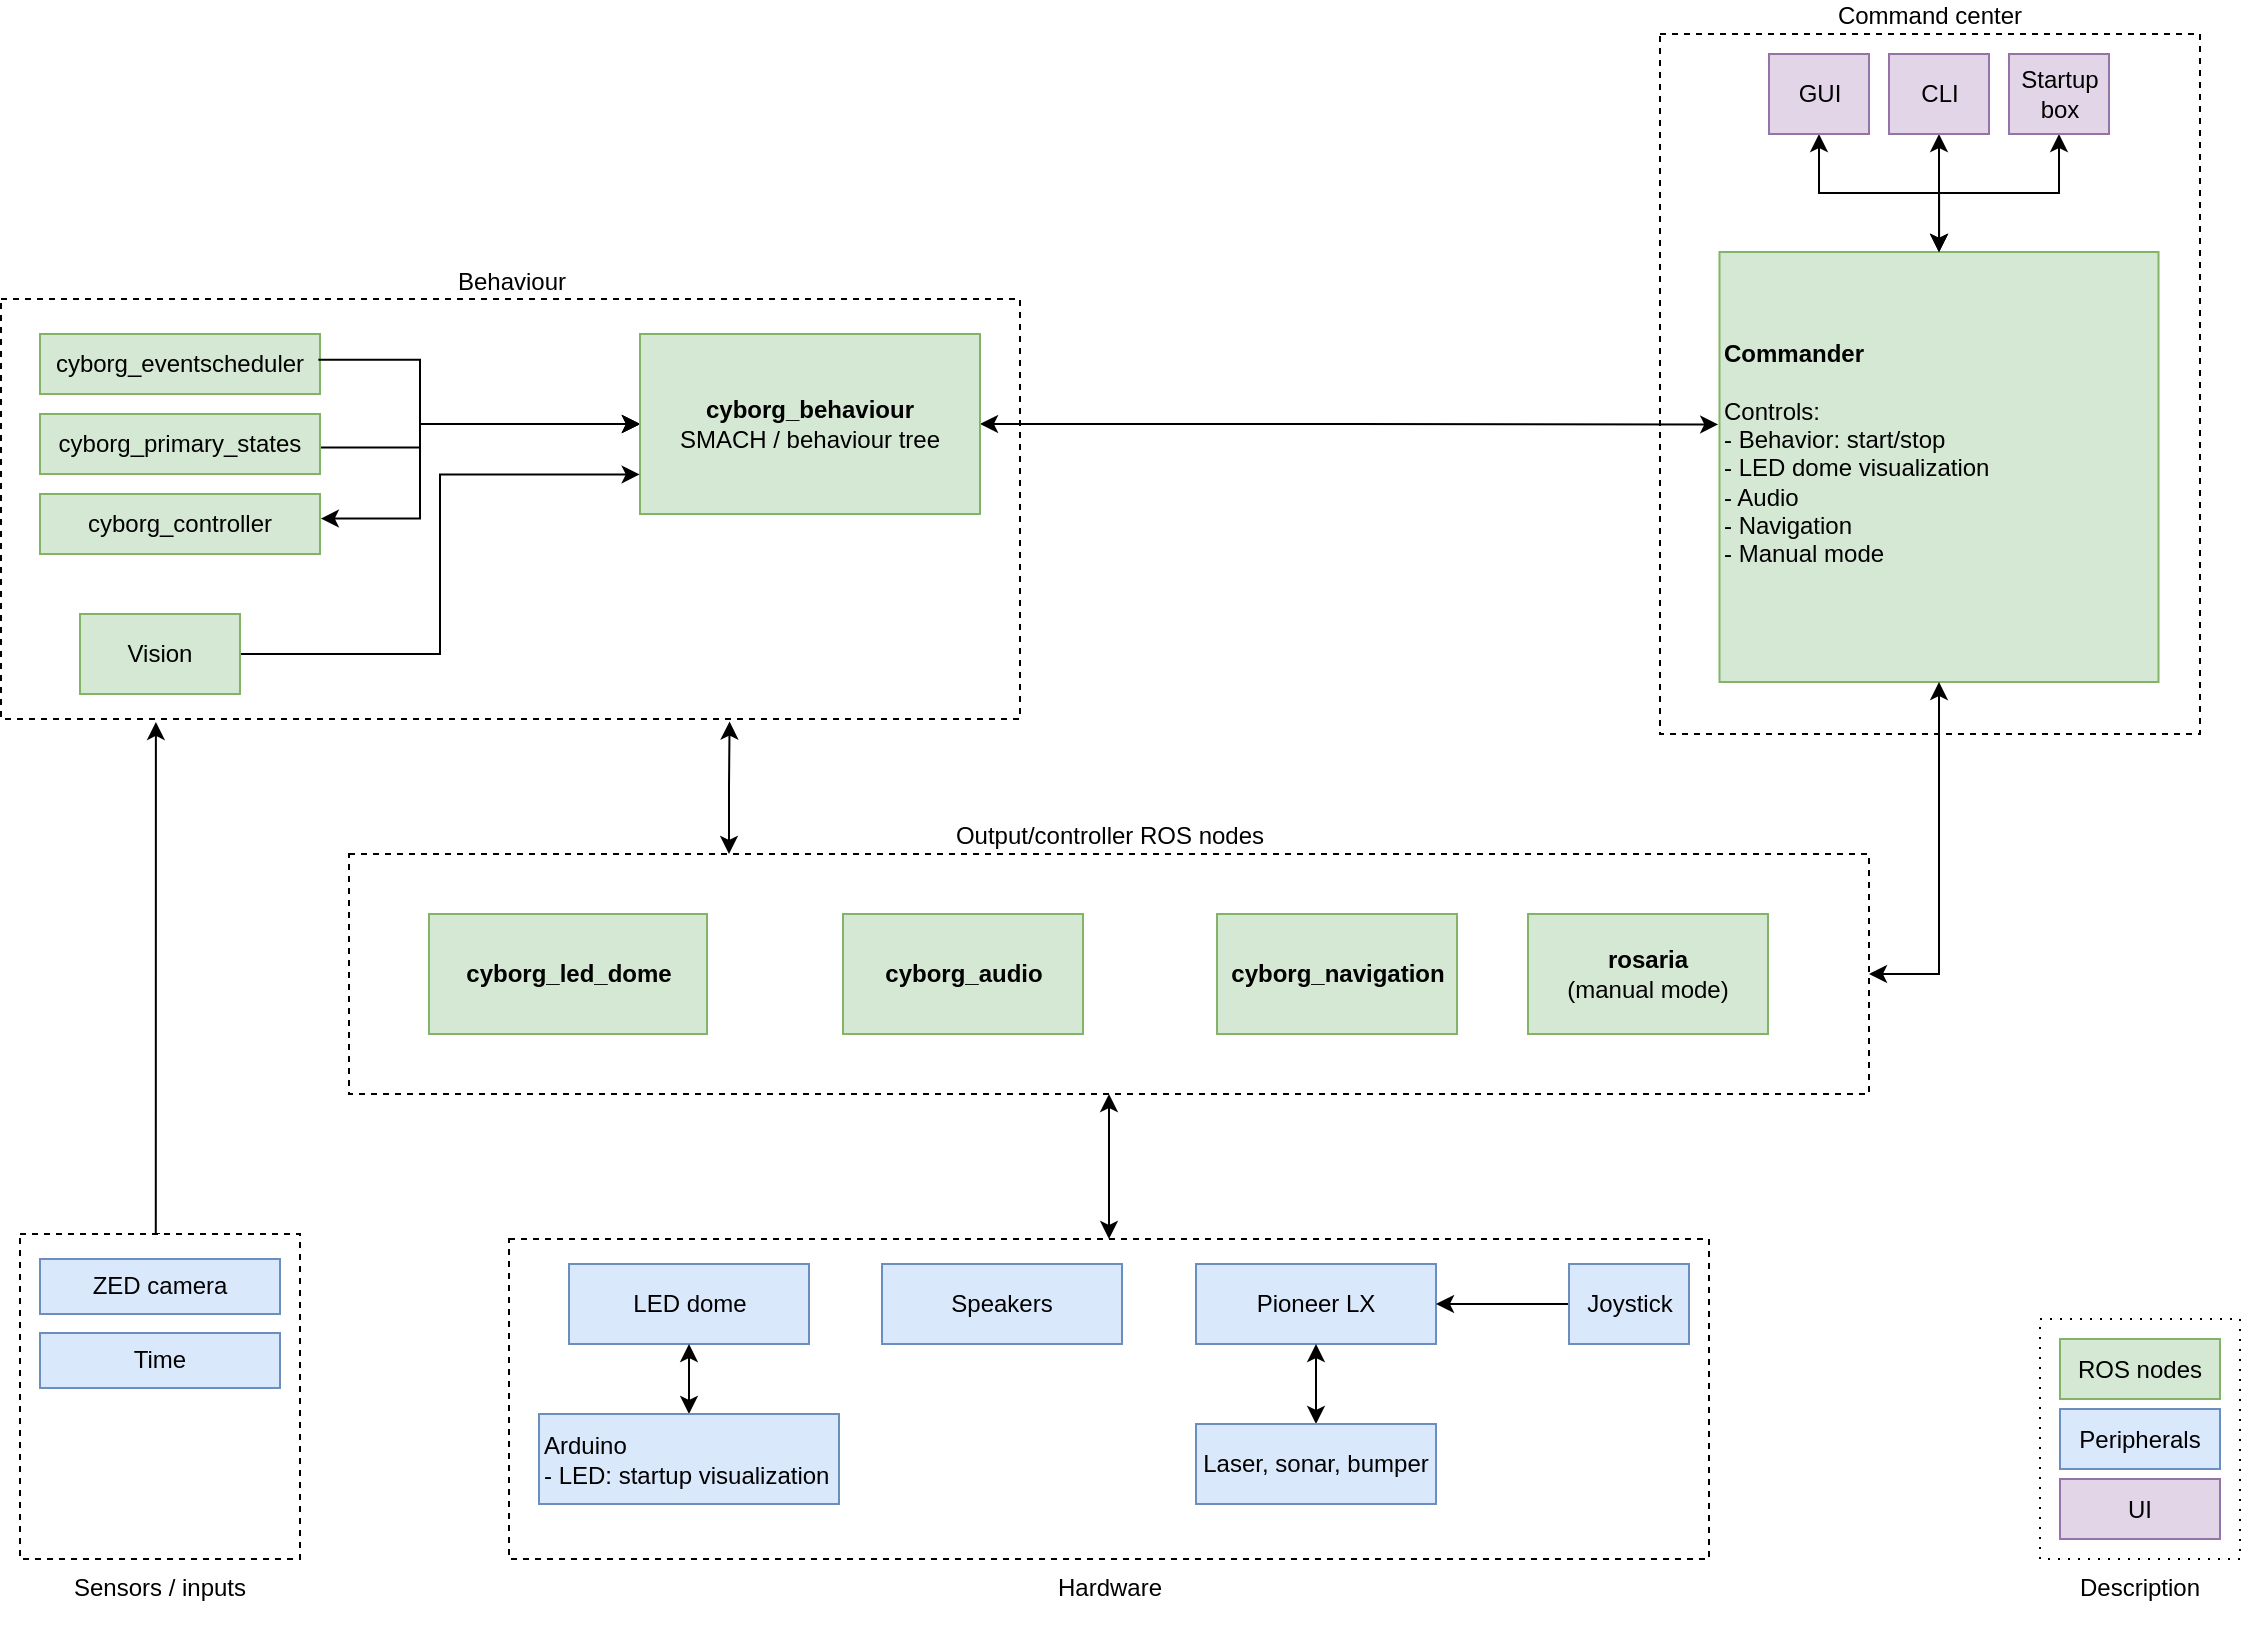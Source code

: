 <mxfile version="12.7.4" type="github">
  <diagram id="6OnpdtAAKKhr5p_AtVlW" name="Page-1">
    <mxGraphModel dx="1422" dy="1024" grid="1" gridSize="10" guides="1" tooltips="1" connect="1" arrows="1" fold="1" page="1" pageScale="1" pageWidth="1169" pageHeight="827" math="0" shadow="0">
      <root>
        <mxCell id="0" />
        <mxCell id="1" parent="0" />
        <mxCell id="jXuBJ1nVAAcOgqzTFtKq-44" value="&lt;div&gt;Command center&lt;/div&gt;" style="rounded=0;whiteSpace=wrap;html=1;dashed=1;labelPosition=center;verticalLabelPosition=top;align=center;verticalAlign=bottom;" vertex="1" parent="1">
          <mxGeometry x="840" y="20" width="270" height="350" as="geometry" />
        </mxCell>
        <mxCell id="jXuBJ1nVAAcOgqzTFtKq-5" value="&lt;div&gt;Behaviour&lt;/div&gt;" style="rounded=0;whiteSpace=wrap;html=1;dashed=1;labelPosition=center;verticalLabelPosition=top;align=center;verticalAlign=bottom;" vertex="1" parent="1">
          <mxGeometry x="10.5" y="152.5" width="509.5" height="210" as="geometry" />
        </mxCell>
        <mxCell id="jXuBJ1nVAAcOgqzTFtKq-30" style="edgeStyle=orthogonalEdgeStyle;rounded=0;orthogonalLoop=1;jettySize=auto;html=1;exitX=0.5;exitY=0;exitDx=0;exitDy=0;entryX=0.152;entryY=1.007;entryDx=0;entryDy=0;entryPerimeter=0;startArrow=none;startFill=0;fontColor=#000000;" edge="1" parent="1" source="liCN6XQj_wZ74_ZR0JUV-6" target="jXuBJ1nVAAcOgqzTFtKq-5">
          <mxGeometry relative="1" as="geometry">
            <Array as="points">
              <mxPoint x="88" y="620" />
            </Array>
          </mxGeometry>
        </mxCell>
        <mxCell id="liCN6XQj_wZ74_ZR0JUV-6" value="Sensors / inputs" style="rounded=0;whiteSpace=wrap;html=1;labelPosition=center;verticalLabelPosition=bottom;align=center;verticalAlign=top;dashed=1;" parent="1" vertex="1">
          <mxGeometry x="20" y="620" width="140" height="162.5" as="geometry" />
        </mxCell>
        <mxCell id="1Ipf9dVRUQRrrsdZAD5U-7" value="&lt;b&gt;Commander&lt;/b&gt;&lt;br&gt;&lt;br&gt;&lt;div&gt;Controls:&lt;/div&gt;&lt;div&gt;- Behavior: start/stop&lt;br&gt;&lt;/div&gt;&lt;div&gt;- LED dome visualization&lt;/div&gt;&lt;div&gt;- Audio&lt;/div&gt;&lt;div&gt;- Navigation&lt;/div&gt;&lt;div&gt;- Manual mode&lt;br&gt;&lt;/div&gt;&lt;div&gt;&lt;br&gt;&lt;/div&gt;" style="rounded=0;whiteSpace=wrap;html=1;align=left;fillColor=#d5e8d4;strokeColor=#82b366;fontColor=#000000;" parent="1" vertex="1">
          <mxGeometry x="869.75" y="129" width="219.5" height="215" as="geometry" />
        </mxCell>
        <mxCell id="1Ipf9dVRUQRrrsdZAD5U-39" value="&lt;div&gt;cyborg_eventscheduler&lt;/div&gt;" style="rounded=0;whiteSpace=wrap;html=1;fillColor=#d5e8d4;strokeColor=#82b366;fontColor=#000000;" parent="1" vertex="1">
          <mxGeometry x="30" y="170" width="140" height="30" as="geometry" />
        </mxCell>
        <mxCell id="jXuBJ1nVAAcOgqzTFtKq-31" style="edgeStyle=orthogonalEdgeStyle;rounded=0;orthogonalLoop=1;jettySize=auto;html=1;exitX=1;exitY=0.5;exitDx=0;exitDy=0;entryX=-0.003;entryY=0.401;entryDx=0;entryDy=0;entryPerimeter=0;startArrow=classic;startFill=1;fontColor=#000000;" edge="1" parent="1" source="1Ipf9dVRUQRrrsdZAD5U-32" target="1Ipf9dVRUQRrrsdZAD5U-7">
          <mxGeometry relative="1" as="geometry">
            <Array as="points">
              <mxPoint x="685" y="215" />
              <mxPoint x="685" y="216" />
            </Array>
          </mxGeometry>
        </mxCell>
        <mxCell id="jXuBJ1nVAAcOgqzTFtKq-41" style="edgeStyle=orthogonalEdgeStyle;rounded=0;orthogonalLoop=1;jettySize=auto;html=1;exitX=0;exitY=0.5;exitDx=0;exitDy=0;entryX=0.996;entryY=0.559;entryDx=0;entryDy=0;entryPerimeter=0;startArrow=classic;startFill=1;fontColor=#000000;endArrow=none;endFill=0;" edge="1" parent="1" source="1Ipf9dVRUQRrrsdZAD5U-32" target="jXuBJ1nVAAcOgqzTFtKq-16">
          <mxGeometry relative="1" as="geometry">
            <Array as="points">
              <mxPoint x="220" y="215" />
              <mxPoint x="220" y="227" />
            </Array>
          </mxGeometry>
        </mxCell>
        <mxCell id="jXuBJ1nVAAcOgqzTFtKq-42" style="edgeStyle=orthogonalEdgeStyle;rounded=0;orthogonalLoop=1;jettySize=auto;html=1;exitX=0;exitY=0.5;exitDx=0;exitDy=0;entryX=1.003;entryY=0.409;entryDx=0;entryDy=0;entryPerimeter=0;startArrow=classic;startFill=1;fontColor=#000000;" edge="1" parent="1" source="1Ipf9dVRUQRrrsdZAD5U-32" target="jXuBJ1nVAAcOgqzTFtKq-25">
          <mxGeometry relative="1" as="geometry">
            <Array as="points">
              <mxPoint x="220" y="215" />
              <mxPoint x="220" y="262" />
            </Array>
          </mxGeometry>
        </mxCell>
        <mxCell id="jXuBJ1nVAAcOgqzTFtKq-43" style="edgeStyle=orthogonalEdgeStyle;rounded=0;orthogonalLoop=1;jettySize=auto;html=1;exitX=0;exitY=0.5;exitDx=0;exitDy=0;entryX=0.994;entryY=0.43;entryDx=0;entryDy=0;entryPerimeter=0;startArrow=classic;startFill=1;fontColor=#000000;endArrow=none;endFill=0;" edge="1" parent="1" source="1Ipf9dVRUQRrrsdZAD5U-32" target="1Ipf9dVRUQRrrsdZAD5U-39">
          <mxGeometry relative="1" as="geometry">
            <Array as="points">
              <mxPoint x="220" y="215" />
              <mxPoint x="220" y="183" />
            </Array>
          </mxGeometry>
        </mxCell>
        <mxCell id="1Ipf9dVRUQRrrsdZAD5U-32" value="&lt;b&gt;cyborg_behaviour&lt;/b&gt;&lt;br&gt;SMACH / behaviour tree" style="rounded=0;whiteSpace=wrap;html=1;align=center;fillColor=#d5e8d4;strokeColor=#82b366;fontColor=#000000;" parent="1" vertex="1">
          <mxGeometry x="330" y="170" width="170" height="90" as="geometry" />
        </mxCell>
        <mxCell id="1Ipf9dVRUQRrrsdZAD5U-43" style="edgeStyle=orthogonalEdgeStyle;rounded=0;orthogonalLoop=1;jettySize=auto;html=1;exitX=1;exitY=0.5;exitDx=0;exitDy=0;entryX=0.5;entryY=1;entryDx=0;entryDy=0;startArrow=classic;startFill=1;" parent="1" source="1Ipf9dVRUQRrrsdZAD5U-11" target="1Ipf9dVRUQRrrsdZAD5U-7" edge="1">
          <mxGeometry relative="1" as="geometry" />
        </mxCell>
        <mxCell id="1Ipf9dVRUQRrrsdZAD5U-44" value="ZED camera" style="rounded=0;whiteSpace=wrap;html=1;fillColor=#dae8fc;strokeColor=#6c8ebf;fontColor=#000000;" parent="1" vertex="1">
          <mxGeometry x="30" y="632.5" width="120" height="27.5" as="geometry" />
        </mxCell>
        <mxCell id="liCN6XQj_wZ74_ZR0JUV-16" style="edgeStyle=orthogonalEdgeStyle;rounded=0;orthogonalLoop=1;jettySize=auto;html=1;exitX=0.5;exitY=1;exitDx=0;exitDy=0;entryX=0.5;entryY=0;entryDx=0;entryDy=0;startArrow=classic;startFill=1;" parent="1" source="1Ipf9dVRUQRrrsdZAD5U-11" target="liCN6XQj_wZ74_ZR0JUV-7" edge="1">
          <mxGeometry relative="1" as="geometry" />
        </mxCell>
        <mxCell id="jXuBJ1nVAAcOgqzTFtKq-21" style="edgeStyle=orthogonalEdgeStyle;rounded=0;orthogonalLoop=1;jettySize=auto;html=1;exitX=0.25;exitY=0;exitDx=0;exitDy=0;entryX=0.715;entryY=1.006;entryDx=0;entryDy=0;entryPerimeter=0;startArrow=classic;startFill=1;fontColor=#000000;" edge="1" parent="1" source="1Ipf9dVRUQRrrsdZAD5U-11" target="jXuBJ1nVAAcOgqzTFtKq-5">
          <mxGeometry relative="1" as="geometry">
            <Array as="points">
              <mxPoint x="375" y="396" />
              <mxPoint x="375" y="396" />
            </Array>
          </mxGeometry>
        </mxCell>
        <mxCell id="1Ipf9dVRUQRrrsdZAD5U-11" value="&lt;div&gt;Output/controller ROS nodes&lt;/div&gt;" style="rounded=0;whiteSpace=wrap;html=1;dashed=1;labelPosition=center;verticalLabelPosition=top;align=center;verticalAlign=bottom;" parent="1" vertex="1">
          <mxGeometry x="184.5" y="430" width="760" height="120" as="geometry" />
        </mxCell>
        <mxCell id="1Ipf9dVRUQRrrsdZAD5U-8" value="&lt;div&gt;cyborg_led_dome&lt;/div&gt;" style="rounded=0;whiteSpace=wrap;html=1;fillColor=#d5e8d4;strokeColor=#82b366;fontColor=#000000;fontStyle=1" parent="1" vertex="1">
          <mxGeometry x="224.5" y="460" width="139" height="60" as="geometry" />
        </mxCell>
        <mxCell id="1Ipf9dVRUQRrrsdZAD5U-9" value="cyborg_audio" style="rounded=0;whiteSpace=wrap;html=1;fillColor=#d5e8d4;strokeColor=#82b366;fontColor=#000000;fontStyle=1" parent="1" vertex="1">
          <mxGeometry x="431.5" y="460" width="120" height="60" as="geometry" />
        </mxCell>
        <mxCell id="1Ipf9dVRUQRrrsdZAD5U-10" value="cyborg_navigation" style="rounded=0;whiteSpace=wrap;html=1;fillColor=#d5e8d4;strokeColor=#82b366;fontColor=#000000;fontStyle=1" parent="1" vertex="1">
          <mxGeometry x="618.5" y="460" width="120" height="60" as="geometry" />
        </mxCell>
        <mxCell id="1Ipf9dVRUQRrrsdZAD5U-47" style="edgeStyle=orthogonalEdgeStyle;rounded=0;orthogonalLoop=1;jettySize=auto;html=1;exitX=0.5;exitY=1;exitDx=0;exitDy=0;startArrow=classic;startFill=1;fontColor=#000;" parent="1" source="1Ipf9dVRUQRrrsdZAD5U-46" target="1Ipf9dVRUQRrrsdZAD5U-7" edge="1">
          <mxGeometry relative="1" as="geometry" />
        </mxCell>
        <mxCell id="1Ipf9dVRUQRrrsdZAD5U-46" value="GUI&lt;br&gt;" style="rounded=0;whiteSpace=wrap;html=1;align=center;fillColor=#e1d5e7;strokeColor=#9673a6;fontColor=#000;" parent="1" vertex="1">
          <mxGeometry x="894.5" y="30" width="50" height="40" as="geometry" />
        </mxCell>
        <mxCell id="gCPgkVrLY4gSI0CWrWjf-4" style="edgeStyle=orthogonalEdgeStyle;rounded=0;orthogonalLoop=1;jettySize=auto;html=1;exitX=0.5;exitY=1;exitDx=0;exitDy=0;entryX=0.5;entryY=0;entryDx=0;entryDy=0;startArrow=classic;startFill=1;" parent="1" source="gCPgkVrLY4gSI0CWrWjf-2" target="1Ipf9dVRUQRrrsdZAD5U-7" edge="1">
          <mxGeometry relative="1" as="geometry" />
        </mxCell>
        <mxCell id="gCPgkVrLY4gSI0CWrWjf-2" value="CLI" style="rounded=0;whiteSpace=wrap;html=1;align=center;fillColor=#e1d5e7;strokeColor=#9673a6;fontColor=#000;" parent="1" vertex="1">
          <mxGeometry x="954.5" y="30" width="50" height="40" as="geometry" />
        </mxCell>
        <mxCell id="gCPgkVrLY4gSI0CWrWjf-5" style="edgeStyle=orthogonalEdgeStyle;rounded=0;orthogonalLoop=1;jettySize=auto;html=1;exitX=0.5;exitY=1;exitDx=0;exitDy=0;entryX=0.5;entryY=0;entryDx=0;entryDy=0;startArrow=classic;startFill=1;" parent="1" source="gCPgkVrLY4gSI0CWrWjf-3" target="1Ipf9dVRUQRrrsdZAD5U-7" edge="1">
          <mxGeometry relative="1" as="geometry" />
        </mxCell>
        <mxCell id="gCPgkVrLY4gSI0CWrWjf-3" value="Startup box" style="rounded=0;whiteSpace=wrap;html=1;align=center;fillColor=#e1d5e7;strokeColor=#9673a6;fontColor=#000;" parent="1" vertex="1">
          <mxGeometry x="1014.5" y="30" width="50" height="40" as="geometry" />
        </mxCell>
        <mxCell id="liCN6XQj_wZ74_ZR0JUV-3" style="edgeStyle=orthogonalEdgeStyle;rounded=0;orthogonalLoop=1;jettySize=auto;html=1;exitX=1;exitY=0.5;exitDx=0;exitDy=0;entryX=-0.001;entryY=0.78;entryDx=0;entryDy=0;entryPerimeter=0;" parent="1" source="liCN6XQj_wZ74_ZR0JUV-1" target="1Ipf9dVRUQRrrsdZAD5U-32" edge="1">
          <mxGeometry relative="1" as="geometry" />
        </mxCell>
        <mxCell id="liCN6XQj_wZ74_ZR0JUV-1" value="Vision" style="rounded=0;whiteSpace=wrap;html=1;fillColor=#d5e8d4;strokeColor=#82b366;fontColor=#000000;" parent="1" vertex="1">
          <mxGeometry x="50" y="310" width="80" height="40" as="geometry" />
        </mxCell>
        <mxCell id="liCN6XQj_wZ74_ZR0JUV-4" value="Time" style="rounded=0;whiteSpace=wrap;html=1;fillColor=#dae8fc;strokeColor=#6c8ebf;fontColor=#000000;" parent="1" vertex="1">
          <mxGeometry x="30" y="669.5" width="120" height="27.5" as="geometry" />
        </mxCell>
        <mxCell id="liCN6XQj_wZ74_ZR0JUV-7" value="Hardware" style="rounded=0;whiteSpace=wrap;html=1;labelPosition=center;verticalLabelPosition=bottom;align=center;verticalAlign=top;dashed=1;" parent="1" vertex="1">
          <mxGeometry x="264.5" y="622.5" width="600" height="160" as="geometry" />
        </mxCell>
        <mxCell id="liCN6XQj_wZ74_ZR0JUV-13" value="LED dome" style="rounded=0;whiteSpace=wrap;html=1;fillColor=#dae8fc;strokeColor=#6c8ebf;fontColor=#000000;" parent="1" vertex="1">
          <mxGeometry x="294.5" y="635" width="120" height="40" as="geometry" />
        </mxCell>
        <mxCell id="liCN6XQj_wZ74_ZR0JUV-14" value="Pioneer LX" style="rounded=0;whiteSpace=wrap;html=1;fillColor=#dae8fc;strokeColor=#6c8ebf;fontColor=#000000;" parent="1" vertex="1">
          <mxGeometry x="608" y="635" width="120" height="40" as="geometry" />
        </mxCell>
        <mxCell id="liCN6XQj_wZ74_ZR0JUV-15" value="Speakers" style="rounded=0;whiteSpace=wrap;html=1;fillColor=#dae8fc;strokeColor=#6c8ebf;fontColor=#000000;" parent="1" vertex="1">
          <mxGeometry x="451" y="635" width="120" height="40" as="geometry" />
        </mxCell>
        <mxCell id="liCN6XQj_wZ74_ZR0JUV-21" value="&lt;div&gt;&lt;font color=&quot;#000000&quot;&gt;Description&lt;/font&gt;&lt;/div&gt;&lt;div&gt;&lt;font color=&quot;#000000&quot;&gt;&lt;br&gt;&lt;/font&gt;&lt;/div&gt;" style="rounded=0;whiteSpace=wrap;html=1;fontColor=#000000;labelPosition=center;verticalLabelPosition=bottom;align=center;verticalAlign=top;dashed=1;dashPattern=1 4;" parent="1" vertex="1">
          <mxGeometry x="1030" y="662.5" width="100" height="120" as="geometry" />
        </mxCell>
        <mxCell id="liCN6XQj_wZ74_ZR0JUV-17" value="ROS nodes" style="rounded=0;whiteSpace=wrap;html=1;fillColor=#d5e8d4;strokeColor=#82b366;fontColor=#000000;" parent="1" vertex="1">
          <mxGeometry x="1040" y="672.5" width="80" height="30" as="geometry" />
        </mxCell>
        <mxCell id="liCN6XQj_wZ74_ZR0JUV-18" value="Peripherals" style="rounded=0;whiteSpace=wrap;html=1;fillColor=#dae8fc;strokeColor=#6c8ebf;fontColor=#000000;" parent="1" vertex="1">
          <mxGeometry x="1040" y="707.5" width="80" height="30" as="geometry" />
        </mxCell>
        <mxCell id="liCN6XQj_wZ74_ZR0JUV-19" value="UI" style="rounded=0;whiteSpace=wrap;html=1;fillColor=#e1d5e7;strokeColor=#9673a6;fontColor=#000000;" parent="1" vertex="1">
          <mxGeometry x="1040" y="742.5" width="80" height="30" as="geometry" />
        </mxCell>
        <mxCell id="liCN6XQj_wZ74_ZR0JUV-24" style="edgeStyle=orthogonalEdgeStyle;rounded=0;orthogonalLoop=1;jettySize=auto;html=1;exitX=0.5;exitY=1;exitDx=0;exitDy=0;startArrow=classic;startFill=1;fontColor=#000000;" parent="1" source="liCN6XQj_wZ74_ZR0JUV-21" target="liCN6XQj_wZ74_ZR0JUV-21" edge="1">
          <mxGeometry relative="1" as="geometry" />
        </mxCell>
        <mxCell id="jXuBJ1nVAAcOgqzTFtKq-2" value="rosaria&lt;br&gt;&lt;span style=&quot;font-weight: normal&quot;&gt;(manual mode)&lt;/span&gt;" style="rounded=0;whiteSpace=wrap;html=1;fillColor=#d5e8d4;strokeColor=#82b366;fontColor=#000000;fontStyle=1" vertex="1" parent="1">
          <mxGeometry x="774" y="460" width="120" height="60" as="geometry" />
        </mxCell>
        <mxCell id="jXuBJ1nVAAcOgqzTFtKq-4" value="" style="edgeStyle=orthogonalEdgeStyle;rounded=0;orthogonalLoop=1;jettySize=auto;html=1;" edge="1" parent="1" source="jXuBJ1nVAAcOgqzTFtKq-3" target="liCN6XQj_wZ74_ZR0JUV-14">
          <mxGeometry relative="1" as="geometry" />
        </mxCell>
        <mxCell id="jXuBJ1nVAAcOgqzTFtKq-3" value="&lt;div&gt;Joystick&lt;/div&gt;" style="rounded=0;whiteSpace=wrap;html=1;fillColor=#dae8fc;strokeColor=#6c8ebf;fontColor=#000000;" vertex="1" parent="1">
          <mxGeometry x="794.5" y="635" width="60" height="40" as="geometry" />
        </mxCell>
        <mxCell id="jXuBJ1nVAAcOgqzTFtKq-9" value="" style="edgeStyle=orthogonalEdgeStyle;rounded=0;orthogonalLoop=1;jettySize=auto;html=1;startArrow=classic;startFill=1;" edge="1" parent="1" source="jXuBJ1nVAAcOgqzTFtKq-6" target="liCN6XQj_wZ74_ZR0JUV-14">
          <mxGeometry relative="1" as="geometry" />
        </mxCell>
        <mxCell id="jXuBJ1nVAAcOgqzTFtKq-6" value="Laser, sonar, bumper" style="rounded=0;whiteSpace=wrap;html=1;fillColor=#dae8fc;strokeColor=#6c8ebf;fontColor=#000000;" vertex="1" parent="1">
          <mxGeometry x="608" y="715" width="120" height="40" as="geometry" />
        </mxCell>
        <mxCell id="jXuBJ1nVAAcOgqzTFtKq-16" value="&lt;div&gt;cyborg_primary_states&lt;/div&gt;" style="rounded=0;whiteSpace=wrap;html=1;fillColor=#d5e8d4;strokeColor=#82b366;fontColor=#000000;" vertex="1" parent="1">
          <mxGeometry x="30" y="210" width="140" height="30" as="geometry" />
        </mxCell>
        <mxCell id="jXuBJ1nVAAcOgqzTFtKq-20" style="edgeStyle=orthogonalEdgeStyle;rounded=0;orthogonalLoop=1;jettySize=auto;html=1;exitX=0.5;exitY=0;exitDx=0;exitDy=0;entryX=0.5;entryY=1;entryDx=0;entryDy=0;startArrow=classic;startFill=1;" edge="1" parent="1" source="1Ipf9dVRUQRrrsdZAD5U-28" target="liCN6XQj_wZ74_ZR0JUV-13">
          <mxGeometry relative="1" as="geometry" />
        </mxCell>
        <mxCell id="1Ipf9dVRUQRrrsdZAD5U-28" value="Arduino&lt;br&gt;- LED: startup visualization" style="rounded=0;whiteSpace=wrap;html=1;align=left;fillColor=#dae8fc;strokeColor=#6c8ebf;fontColor=#000000;" parent="1" vertex="1">
          <mxGeometry x="279.5" y="710" width="150" height="45" as="geometry" />
        </mxCell>
        <mxCell id="jXuBJ1nVAAcOgqzTFtKq-25" value="&lt;div&gt;cyborg_controller&lt;/div&gt;" style="rounded=0;whiteSpace=wrap;html=1;fillColor=#d5e8d4;strokeColor=#82b366;fontColor=#000000;" vertex="1" parent="1">
          <mxGeometry x="30" y="250" width="140" height="30" as="geometry" />
        </mxCell>
      </root>
    </mxGraphModel>
  </diagram>
</mxfile>
